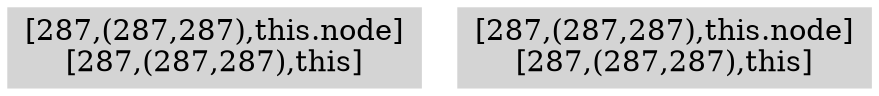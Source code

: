 digraph { 
151 [shape=box,style=filled,color=".0 .0 .83",label="[287,(287,287),this.node]\n[287,(287,287),this]"];
152 [shape=box,style=filled,color=".0 .0 .83",label="[287,(287,287),this.node]\n[287,(287,287),this]"];
}